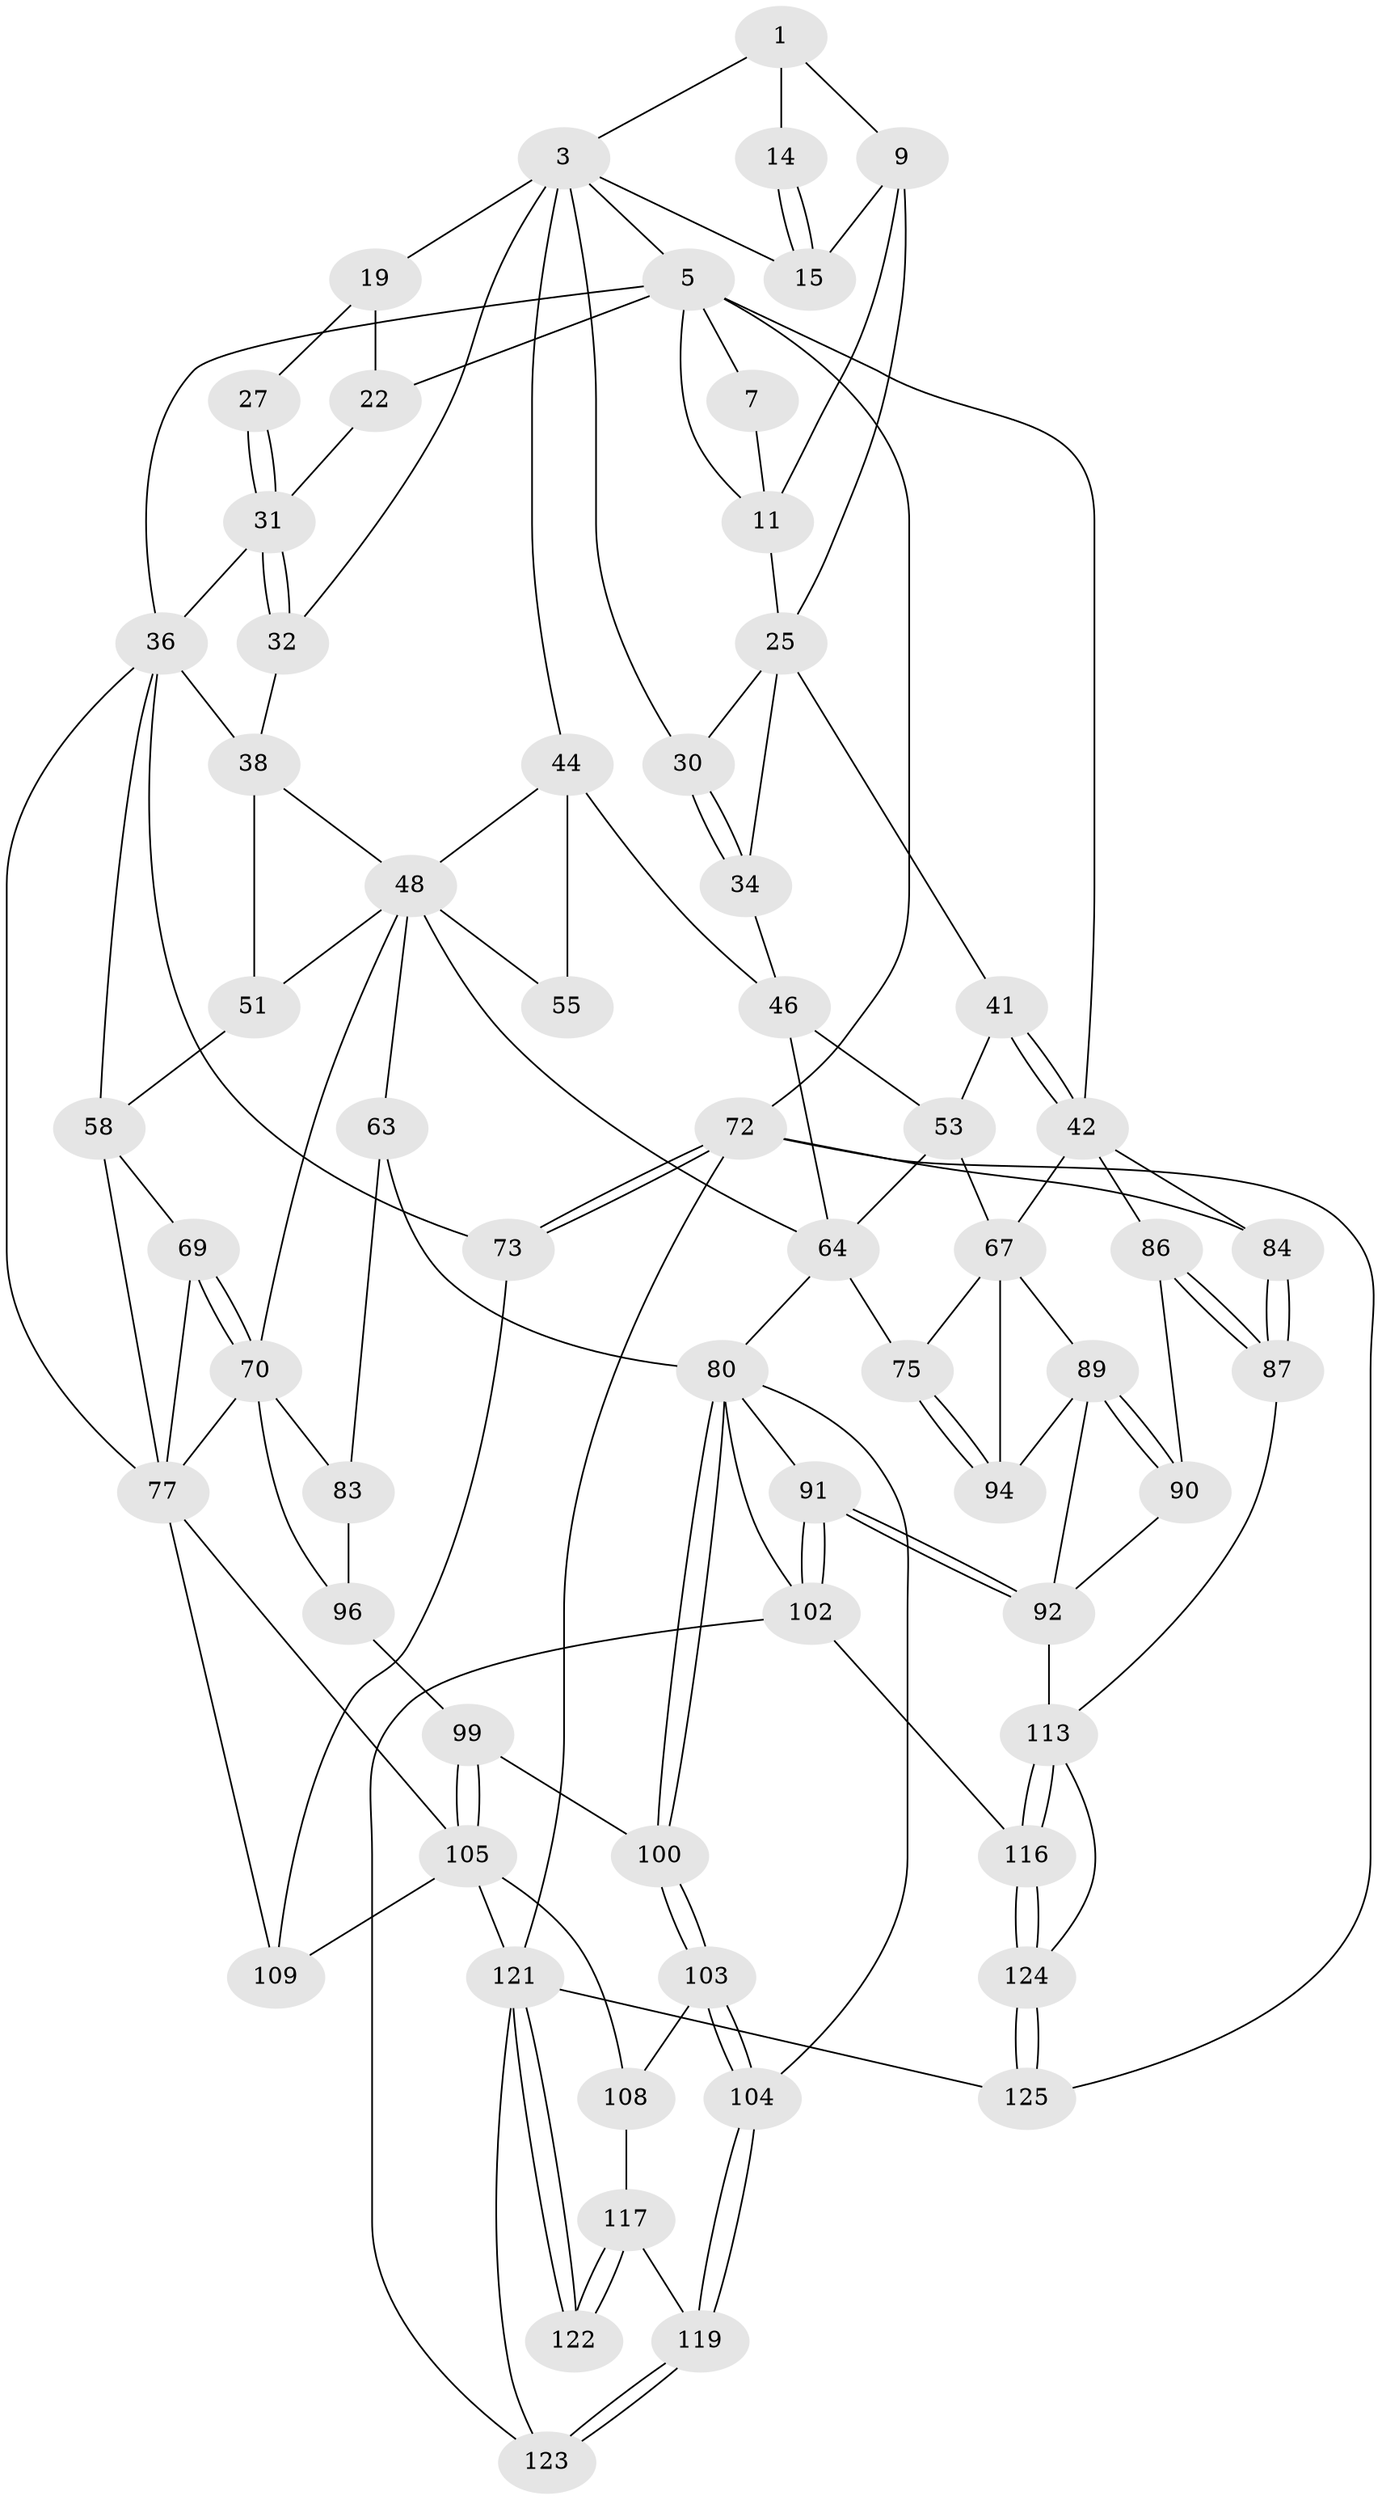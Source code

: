 // original degree distribution, {3: 0.015625, 5: 0.515625, 4: 0.2421875, 6: 0.2265625}
// Generated by graph-tools (version 1.1) at 2025/16/03/09/25 04:16:48]
// undirected, 64 vertices, 142 edges
graph export_dot {
graph [start="1"]
  node [color=gray90,style=filled];
  1 [pos="+0.4985570976123585+0",super="+2+8"];
  3 [pos="+0.7999295355115179+0",super="+4+17"];
  5 [pos="+1+0",super="+21+6"];
  7 [pos="+0.2615295753959747+0"];
  9 [pos="+0.45669415235971356+0.043634832617629474",super="+10"];
  11 [pos="+0.2642243353002953+0",super="+12"];
  14 [pos="+0.5672632084710743+0.13826737641862685"];
  15 [pos="+0.5645791329155723+0.16538824155781923",super="+16"];
  19 [pos="+0.7371978474598998+0.14828863869486072",super="+20+23"];
  22 [pos="+1+0.1321813722957302"];
  25 [pos="+0.3108889669420246+0.18516295903574492",super="+26"];
  27 [pos="+0.7530622973981593+0.26534657914049886"];
  30 [pos="+0.5081462882834242+0.2779978494651223"];
  31 [pos="+0.7561244477355221+0.3038691183283461",super="+33"];
  32 [pos="+0.7190038876429569+0.3487171102970186"];
  34 [pos="+0.37340149030226444+0.3747893192680573"];
  36 [pos="+1+0.23564868555191523",super="+37+56"];
  38 [pos="+0.8503846497685803+0.4205386402218322",super="+39"];
  41 [pos="+0.1506733257718951+0.3798194864230074"];
  42 [pos="+0+0.3814783911740178",super="+68+43"];
  44 [pos="+0.5520261540756563+0.3479852820443046",super="+50+45"];
  46 [pos="+0.406684442600105+0.4259906738361837",super="+47"];
  48 [pos="+0.7120013333688553+0.3711635730476369",super="+52+49"];
  51 [pos="+0.7919738370790919+0.4799115902042215"];
  53 [pos="+0.303529164042532+0.49158106296382353",super="+54"];
  55 [pos="+0.47852443178156623+0.4763004044983168"];
  58 [pos="+0.8590990420660913+0.5403581213101672",super="+59"];
  63 [pos="+0.6298535071031222+0.5343220308449713",super="+79"];
  64 [pos="+0.45389454188577016+0.6062202065480174",super="+65"];
  67 [pos="+0.14490955628706734+0.5892741539594483",super="+76"];
  69 [pos="+0.7838963641046369+0.6107520111122154"];
  70 [pos="+0.7639866876354114+0.6250548072758039",super="+71+95"];
  72 [pos="+1+1",super="+85"];
  73 [pos="+1+1"];
  75 [pos="+0.29917150681187343+0.5847910416385883"];
  77 [pos="+0.9996979498991834+0.6528251571185921",super="+97+78"];
  80 [pos="+0.5875016179343387+0.6586968937635342",super="+81"];
  83 [pos="+0.6451704691333615+0.6555371855689236"];
  84 [pos="+0+0.7420452504416956"];
  86 [pos="+0.0873725026955546+0.6805052006255474"];
  87 [pos="+0+0.7474052243023787"];
  89 [pos="+0.210729518999121+0.7168969039935409",super="+93"];
  90 [pos="+0.18178800663697572+0.74698929208924"];
  91 [pos="+0.4077401793483783+0.7718594283475148"];
  92 [pos="+0.3572024986235952+0.7462359584157523",super="+106"];
  94 [pos="+0.298995877575766+0.5927889350747779"];
  96 [pos="+0.6912031767580195+0.6834998267017263"];
  99 [pos="+0.6503335191581303+0.7258169570356106"];
  100 [pos="+0.6177988015840157+0.7396705587368704"];
  102 [pos="+0.4188079470706505+0.7904663564917115",super="+115"];
  103 [pos="+0.6117981241229017+0.7948452422339399"];
  104 [pos="+0.523261657019887+0.8276199754598861"];
  105 [pos="+0.7688881224690984+0.7415118483287839",super="+107"];
  108 [pos="+0.6760926471644959+0.8274516762790529"];
  109 [pos="+0.9104032030393238+0.7863491723734181",super="+112+110"];
  113 [pos="+0.19808218317928336+0.8539656108824141",super="+114"];
  116 [pos="+0.22790145454652685+0.9505429786256304"];
  117 [pos="+0.6713427736302845+0.8400879517123706",super="+118"];
  119 [pos="+0.53760995564151+0.9073047229287973"];
  121 [pos="+0.7023886634546486+1",super="+127"];
  122 [pos="+0.6697665108399152+0.9855424586345715"];
  123 [pos="+0.4541919927116828+1"];
  124 [pos="+0.19450856725684124+1"];
  125 [pos="+0.19562148167238672+1"];
  1 -- 3;
  1 -- 14 [weight=2];
  1 -- 9;
  3 -- 19 [weight=2];
  3 -- 5;
  3 -- 32;
  3 -- 44;
  3 -- 30;
  3 -- 15;
  5 -- 72 [weight=2];
  5 -- 36;
  5 -- 22;
  5 -- 7;
  5 -- 42;
  5 -- 11;
  7 -- 11;
  9 -- 15 [weight=2];
  9 -- 11;
  9 -- 25;
  11 -- 25;
  14 -- 15;
  14 -- 15;
  19 -- 27 [weight=2];
  19 -- 22;
  22 -- 31;
  25 -- 30;
  25 -- 34;
  25 -- 41;
  27 -- 31;
  27 -- 31;
  30 -- 34;
  30 -- 34;
  31 -- 32;
  31 -- 32;
  31 -- 36;
  32 -- 38;
  34 -- 46;
  36 -- 38 [weight=2];
  36 -- 73;
  36 -- 58;
  36 -- 77;
  38 -- 48;
  38 -- 51;
  41 -- 42;
  41 -- 42;
  41 -- 53;
  42 -- 67;
  42 -- 86;
  42 -- 84;
  44 -- 55 [weight=2];
  44 -- 46;
  44 -- 48;
  46 -- 53;
  46 -- 64;
  48 -- 51;
  48 -- 63 [weight=2];
  48 -- 70;
  48 -- 64;
  48 -- 55;
  51 -- 58;
  53 -- 67;
  53 -- 64;
  58 -- 69;
  58 -- 77;
  63 -- 80;
  63 -- 83;
  64 -- 75;
  64 -- 80;
  67 -- 89;
  67 -- 75;
  67 -- 94;
  69 -- 70;
  69 -- 70;
  69 -- 77;
  70 -- 83;
  70 -- 96;
  70 -- 77;
  72 -- 73;
  72 -- 73;
  72 -- 121;
  72 -- 125;
  72 -- 84;
  73 -- 109;
  75 -- 94;
  75 -- 94;
  77 -- 105;
  77 -- 109;
  80 -- 100;
  80 -- 100;
  80 -- 102;
  80 -- 104;
  80 -- 91;
  83 -- 96;
  84 -- 87;
  84 -- 87;
  86 -- 87;
  86 -- 87;
  86 -- 90;
  87 -- 113;
  89 -- 90;
  89 -- 90;
  89 -- 92;
  89 -- 94;
  90 -- 92;
  91 -- 92;
  91 -- 92;
  91 -- 102;
  91 -- 102;
  92 -- 113;
  96 -- 99;
  99 -- 100;
  99 -- 105;
  99 -- 105;
  100 -- 103;
  100 -- 103;
  102 -- 123;
  102 -- 116;
  103 -- 104;
  103 -- 104;
  103 -- 108;
  104 -- 119;
  104 -- 119;
  105 -- 108;
  105 -- 121;
  105 -- 109 [weight=2];
  108 -- 117;
  113 -- 116;
  113 -- 116;
  113 -- 124;
  116 -- 124;
  116 -- 124;
  117 -- 122 [weight=2];
  117 -- 122;
  117 -- 119;
  119 -- 123;
  119 -- 123;
  121 -- 122;
  121 -- 122;
  121 -- 123;
  121 -- 125;
  124 -- 125;
  124 -- 125;
}

